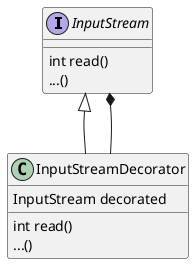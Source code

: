 @startuml
interface InputStream {
    int read()
    ...()
}

class InputStreamDecorator {
    InputStream decorated
    int read()
    ...()
}

InputStreamDecorator -up-|> InputStream
InputStreamDecorator -up-* InputStream
@enduml